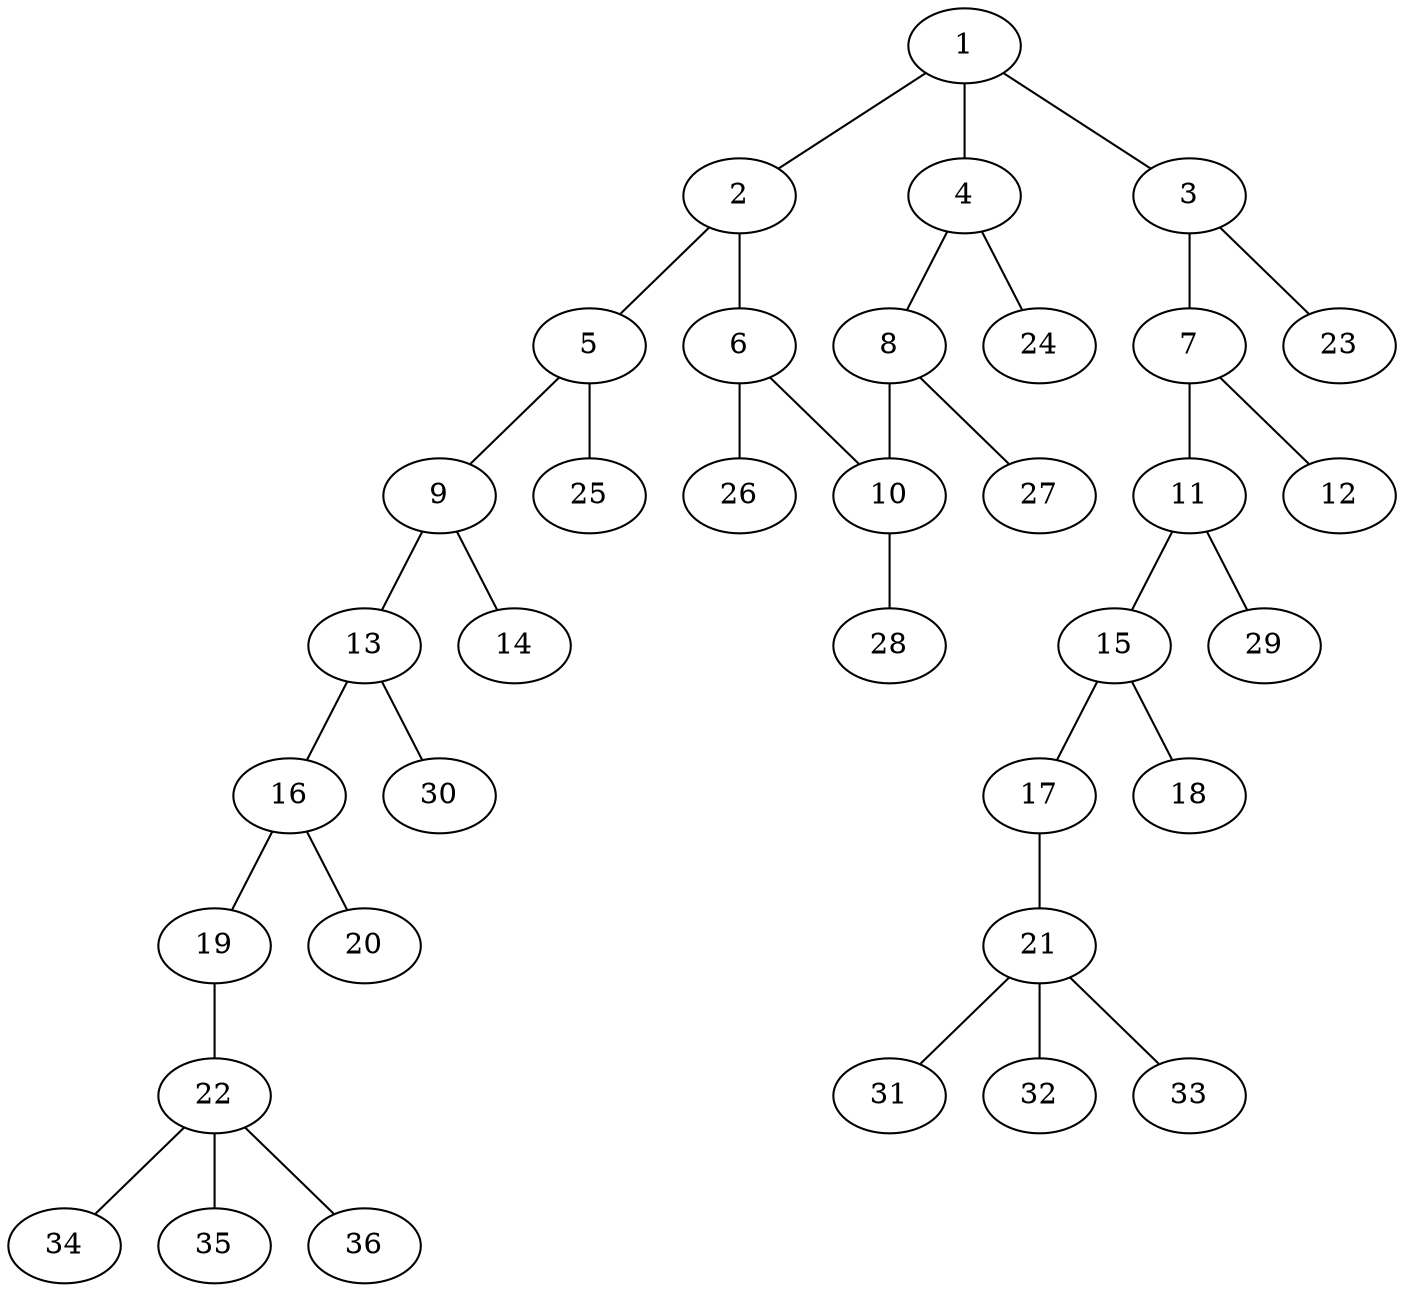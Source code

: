 graph molecule_2177 {
	1	 [chem=C];
	2	 [chem=C];
	1 -- 2	 [valence=2];
	3	 [chem=N];
	1 -- 3	 [valence=1];
	4	 [chem=C];
	1 -- 4	 [valence=1];
	5	 [chem=N];
	2 -- 5	 [valence=1];
	6	 [chem=C];
	2 -- 6	 [valence=1];
	7	 [chem=C];
	3 -- 7	 [valence=1];
	23	 [chem=H];
	3 -- 23	 [valence=1];
	8	 [chem=C];
	4 -- 8	 [valence=2];
	24	 [chem=H];
	4 -- 24	 [valence=1];
	9	 [chem=C];
	5 -- 9	 [valence=1];
	25	 [chem=H];
	5 -- 25	 [valence=1];
	10	 [chem=C];
	6 -- 10	 [valence=2];
	26	 [chem=H];
	6 -- 26	 [valence=1];
	11	 [chem=N];
	7 -- 11	 [valence=1];
	12	 [chem=S];
	7 -- 12	 [valence=2];
	8 -- 10	 [valence=1];
	27	 [chem=H];
	8 -- 27	 [valence=1];
	13	 [chem=N];
	9 -- 13	 [valence=1];
	14	 [chem=S];
	9 -- 14	 [valence=2];
	28	 [chem=H];
	10 -- 28	 [valence=1];
	15	 [chem=C];
	11 -- 15	 [valence=1];
	29	 [chem=H];
	11 -- 29	 [valence=1];
	16	 [chem=C];
	13 -- 16	 [valence=1];
	30	 [chem=H];
	13 -- 30	 [valence=1];
	17	 [chem=O];
	15 -- 17	 [valence=1];
	18	 [chem=O];
	15 -- 18	 [valence=2];
	19	 [chem=O];
	16 -- 19	 [valence=1];
	20	 [chem=O];
	16 -- 20	 [valence=2];
	21	 [chem=C];
	17 -- 21	 [valence=1];
	22	 [chem=C];
	19 -- 22	 [valence=1];
	31	 [chem=H];
	21 -- 31	 [valence=1];
	32	 [chem=H];
	21 -- 32	 [valence=1];
	33	 [chem=H];
	21 -- 33	 [valence=1];
	34	 [chem=H];
	22 -- 34	 [valence=1];
	35	 [chem=H];
	22 -- 35	 [valence=1];
	36	 [chem=H];
	22 -- 36	 [valence=1];
}
